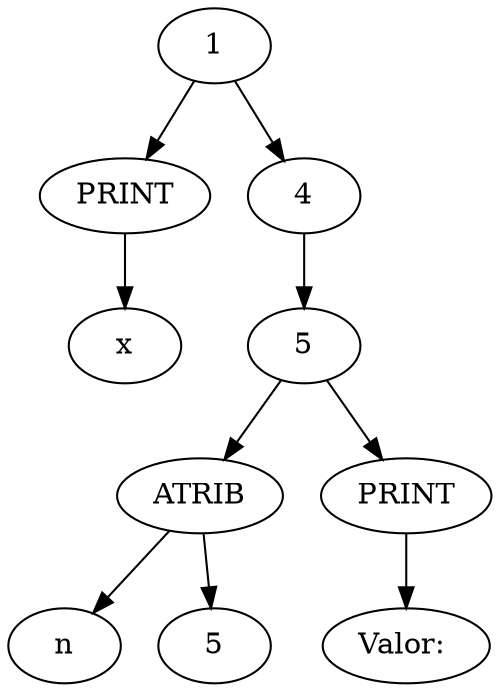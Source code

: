 digraph G {
	2 [label = "PRINT"];
	3 [label = "x"];
	6 [label = "ATRIB"];
	7 [label = "n"];
	8 [label = "5"];
	9 [label = "PRINT"];
	10 [label = "Valor: "];
	1 -> 2;
	2 -> 3;
	1 -> 4;
	4 -> 5;
	5 -> 6;
	6 -> 7;
	6 -> 8;
	5 -> 9;
	9 -> 10;
}
